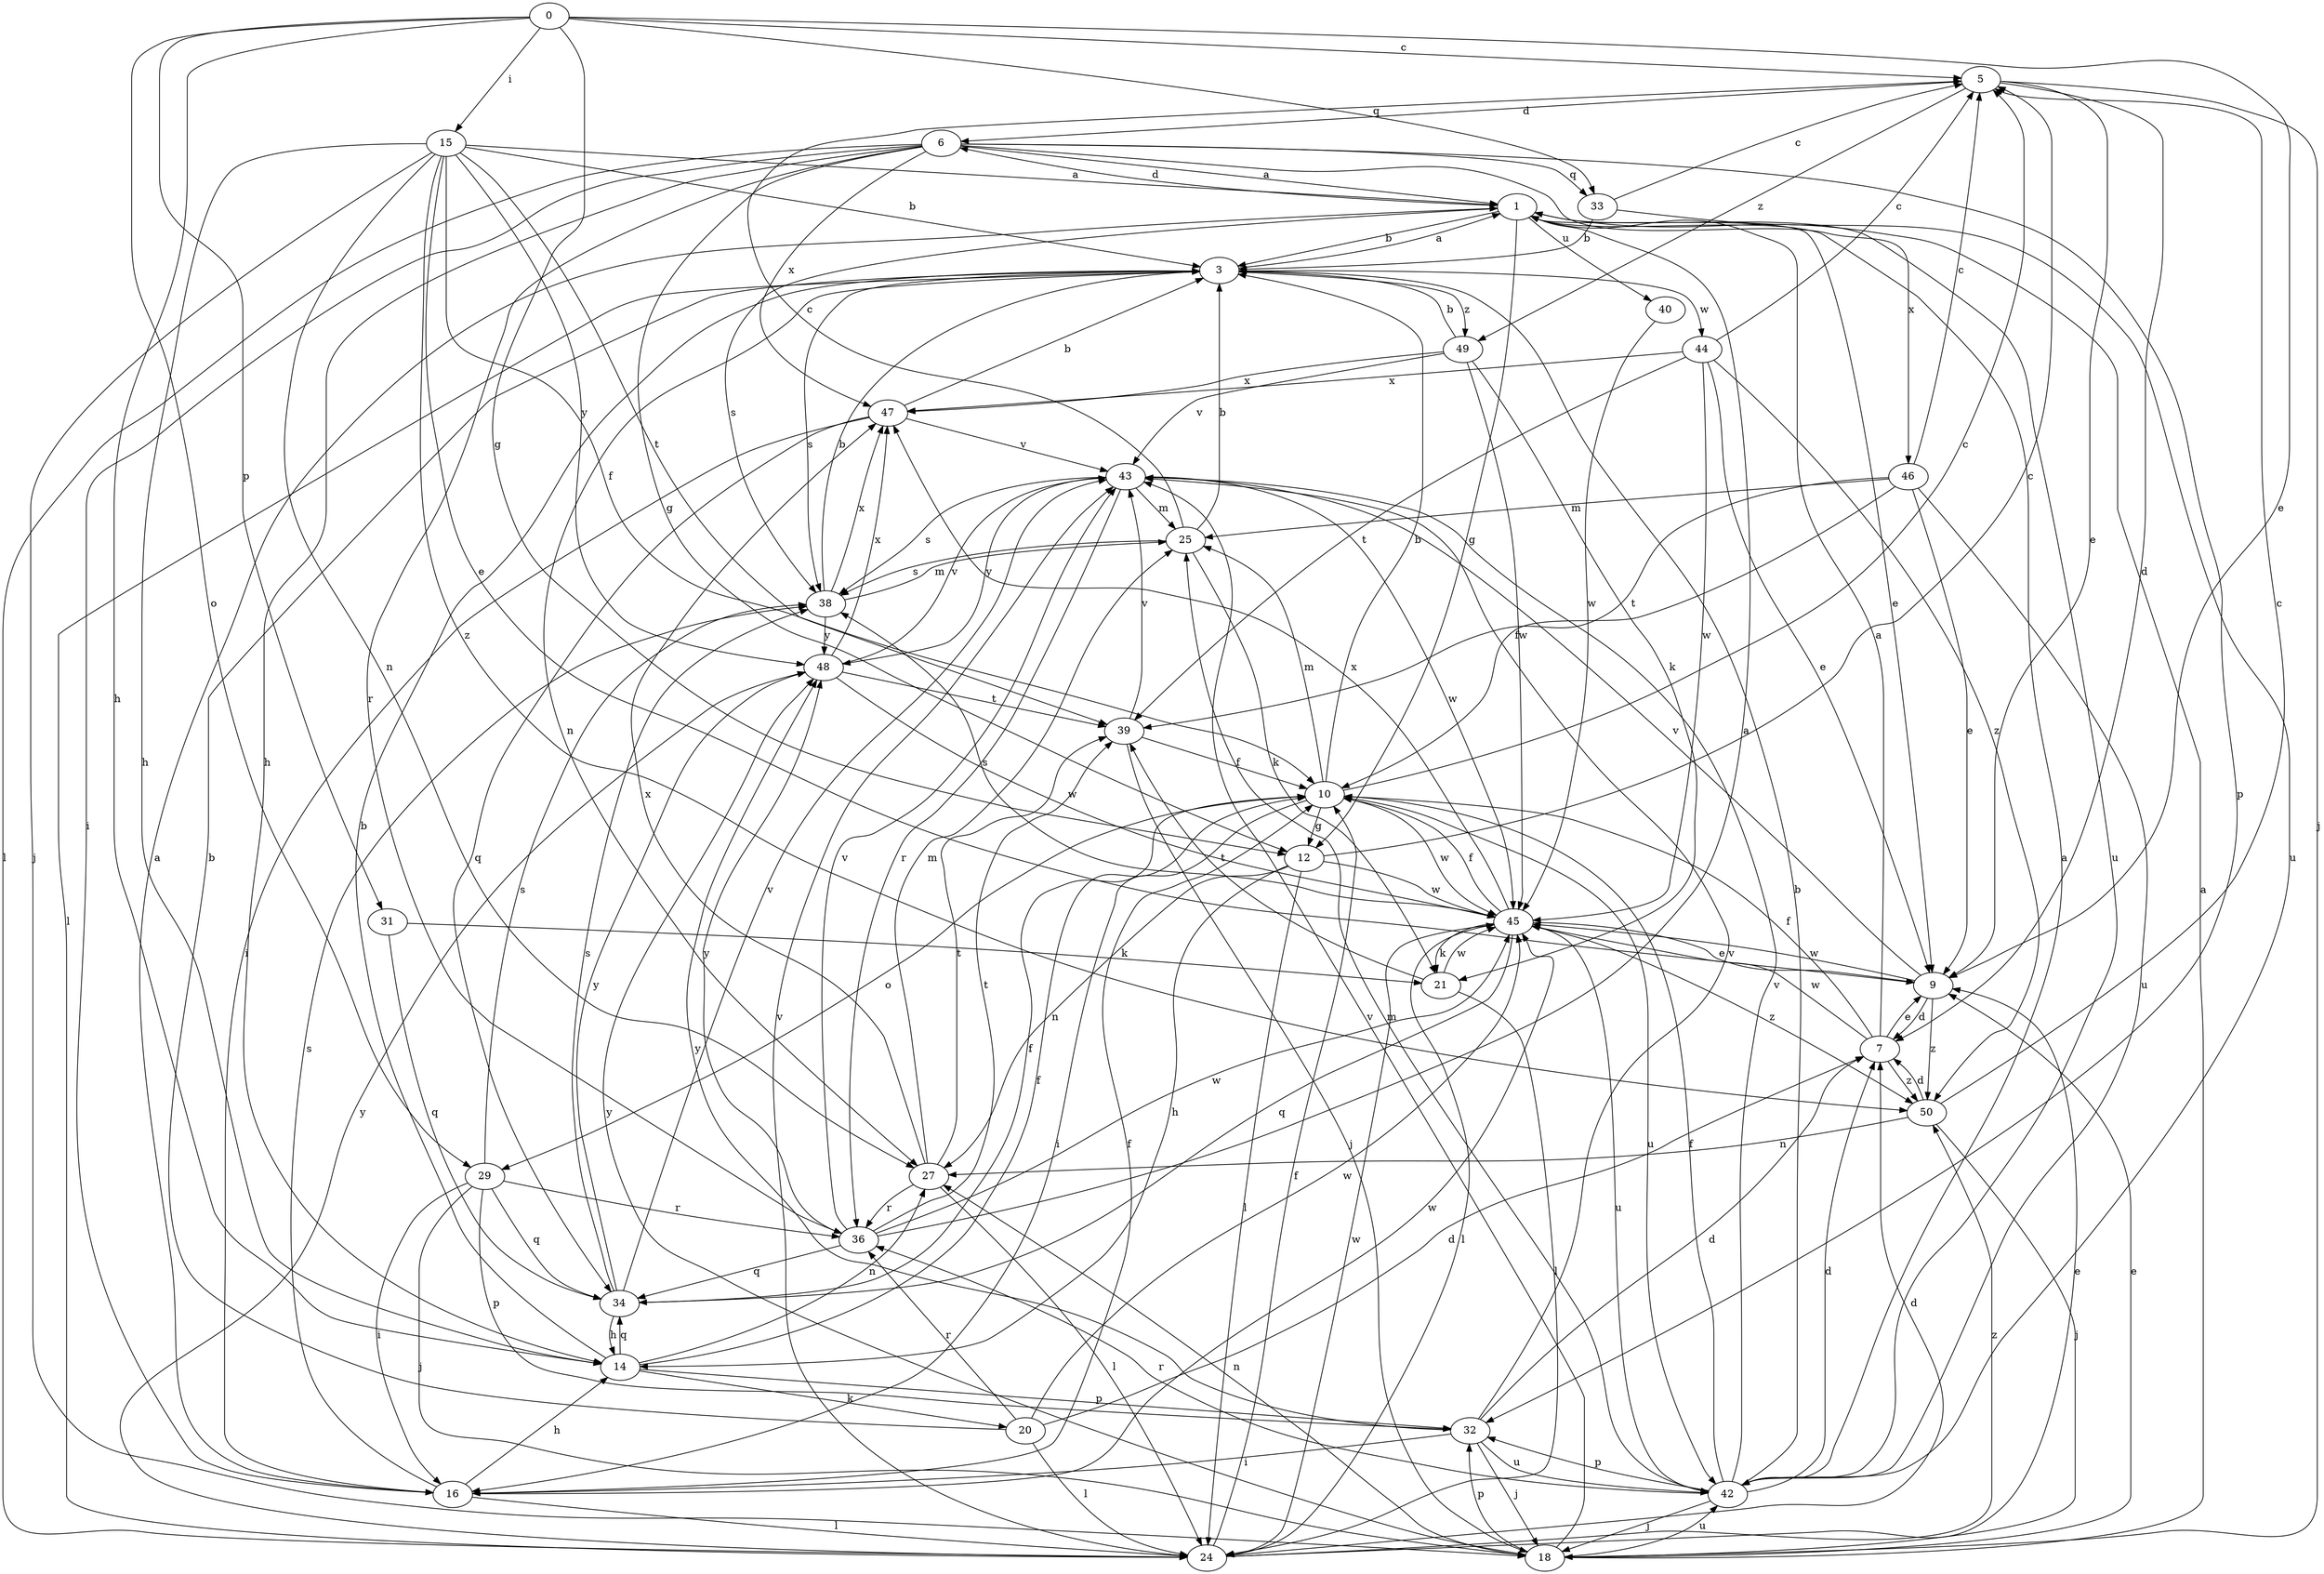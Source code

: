 strict digraph  {
0;
1;
3;
5;
6;
7;
9;
10;
12;
14;
15;
16;
18;
20;
21;
24;
25;
27;
29;
31;
32;
33;
34;
36;
38;
39;
40;
42;
43;
44;
45;
46;
47;
48;
49;
50;
0 -> 5  [label=c];
0 -> 9  [label=e];
0 -> 12  [label=g];
0 -> 14  [label=h];
0 -> 15  [label=i];
0 -> 29  [label=o];
0 -> 31  [label=p];
0 -> 33  [label=q];
1 -> 3  [label=b];
1 -> 6  [label=d];
1 -> 9  [label=e];
1 -> 12  [label=g];
1 -> 38  [label=s];
1 -> 40  [label=u];
1 -> 42  [label=u];
3 -> 1  [label=a];
3 -> 24  [label=l];
3 -> 27  [label=n];
3 -> 38  [label=s];
3 -> 44  [label=w];
3 -> 49  [label=z];
5 -> 6  [label=d];
5 -> 7  [label=d];
5 -> 9  [label=e];
5 -> 18  [label=j];
5 -> 49  [label=z];
6 -> 1  [label=a];
6 -> 12  [label=g];
6 -> 14  [label=h];
6 -> 16  [label=i];
6 -> 24  [label=l];
6 -> 32  [label=p];
6 -> 33  [label=q];
6 -> 36  [label=r];
6 -> 46  [label=x];
6 -> 47  [label=x];
7 -> 1  [label=a];
7 -> 9  [label=e];
7 -> 10  [label=f];
7 -> 45  [label=w];
7 -> 50  [label=z];
9 -> 7  [label=d];
9 -> 43  [label=v];
9 -> 45  [label=w];
9 -> 50  [label=z];
10 -> 3  [label=b];
10 -> 5  [label=c];
10 -> 12  [label=g];
10 -> 16  [label=i];
10 -> 25  [label=m];
10 -> 29  [label=o];
10 -> 42  [label=u];
10 -> 45  [label=w];
12 -> 5  [label=c];
12 -> 14  [label=h];
12 -> 24  [label=l];
12 -> 27  [label=n];
12 -> 45  [label=w];
14 -> 3  [label=b];
14 -> 10  [label=f];
14 -> 20  [label=k];
14 -> 27  [label=n];
14 -> 32  [label=p];
14 -> 34  [label=q];
15 -> 1  [label=a];
15 -> 3  [label=b];
15 -> 9  [label=e];
15 -> 10  [label=f];
15 -> 14  [label=h];
15 -> 18  [label=j];
15 -> 27  [label=n];
15 -> 39  [label=t];
15 -> 48  [label=y];
15 -> 50  [label=z];
16 -> 1  [label=a];
16 -> 10  [label=f];
16 -> 14  [label=h];
16 -> 24  [label=l];
16 -> 38  [label=s];
16 -> 45  [label=w];
18 -> 1  [label=a];
18 -> 9  [label=e];
18 -> 27  [label=n];
18 -> 32  [label=p];
18 -> 42  [label=u];
18 -> 43  [label=v];
18 -> 48  [label=y];
20 -> 3  [label=b];
20 -> 7  [label=d];
20 -> 24  [label=l];
20 -> 36  [label=r];
20 -> 45  [label=w];
21 -> 24  [label=l];
21 -> 39  [label=t];
21 -> 45  [label=w];
24 -> 7  [label=d];
24 -> 9  [label=e];
24 -> 10  [label=f];
24 -> 43  [label=v];
24 -> 45  [label=w];
24 -> 48  [label=y];
24 -> 50  [label=z];
25 -> 3  [label=b];
25 -> 5  [label=c];
25 -> 21  [label=k];
25 -> 38  [label=s];
27 -> 24  [label=l];
27 -> 25  [label=m];
27 -> 36  [label=r];
27 -> 39  [label=t];
27 -> 47  [label=x];
29 -> 16  [label=i];
29 -> 18  [label=j];
29 -> 32  [label=p];
29 -> 34  [label=q];
29 -> 36  [label=r];
29 -> 38  [label=s];
31 -> 21  [label=k];
31 -> 34  [label=q];
32 -> 7  [label=d];
32 -> 16  [label=i];
32 -> 18  [label=j];
32 -> 42  [label=u];
32 -> 43  [label=v];
32 -> 48  [label=y];
33 -> 3  [label=b];
33 -> 5  [label=c];
33 -> 42  [label=u];
34 -> 10  [label=f];
34 -> 14  [label=h];
34 -> 38  [label=s];
34 -> 43  [label=v];
34 -> 48  [label=y];
36 -> 1  [label=a];
36 -> 34  [label=q];
36 -> 39  [label=t];
36 -> 43  [label=v];
36 -> 45  [label=w];
36 -> 48  [label=y];
38 -> 3  [label=b];
38 -> 25  [label=m];
38 -> 47  [label=x];
38 -> 48  [label=y];
39 -> 10  [label=f];
39 -> 18  [label=j];
39 -> 43  [label=v];
40 -> 45  [label=w];
42 -> 1  [label=a];
42 -> 3  [label=b];
42 -> 7  [label=d];
42 -> 10  [label=f];
42 -> 18  [label=j];
42 -> 25  [label=m];
42 -> 32  [label=p];
42 -> 36  [label=r];
42 -> 43  [label=v];
43 -> 25  [label=m];
43 -> 36  [label=r];
43 -> 38  [label=s];
43 -> 45  [label=w];
43 -> 48  [label=y];
44 -> 5  [label=c];
44 -> 9  [label=e];
44 -> 39  [label=t];
44 -> 45  [label=w];
44 -> 47  [label=x];
44 -> 50  [label=z];
45 -> 9  [label=e];
45 -> 10  [label=f];
45 -> 21  [label=k];
45 -> 24  [label=l];
45 -> 34  [label=q];
45 -> 38  [label=s];
45 -> 42  [label=u];
45 -> 47  [label=x];
45 -> 50  [label=z];
46 -> 5  [label=c];
46 -> 9  [label=e];
46 -> 10  [label=f];
46 -> 25  [label=m];
46 -> 39  [label=t];
46 -> 42  [label=u];
47 -> 3  [label=b];
47 -> 16  [label=i];
47 -> 34  [label=q];
47 -> 43  [label=v];
48 -> 39  [label=t];
48 -> 43  [label=v];
48 -> 45  [label=w];
48 -> 47  [label=x];
49 -> 3  [label=b];
49 -> 21  [label=k];
49 -> 43  [label=v];
49 -> 45  [label=w];
49 -> 47  [label=x];
50 -> 5  [label=c];
50 -> 7  [label=d];
50 -> 18  [label=j];
50 -> 27  [label=n];
}

